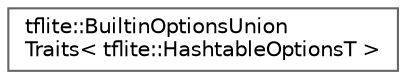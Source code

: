 digraph "Graphical Class Hierarchy"
{
 // LATEX_PDF_SIZE
  bgcolor="transparent";
  edge [fontname=Helvetica,fontsize=10,labelfontname=Helvetica,labelfontsize=10];
  node [fontname=Helvetica,fontsize=10,shape=box,height=0.2,width=0.4];
  rankdir="LR";
  Node0 [id="Node000000",label="tflite::BuiltinOptionsUnion\lTraits\< tflite::HashtableOptionsT \>",height=0.2,width=0.4,color="grey40", fillcolor="white", style="filled",URL="$structtflite_1_1_builtin_options_union_traits_3_01tflite_1_1_hashtable_options_t_01_4.html",tooltip=" "];
}
